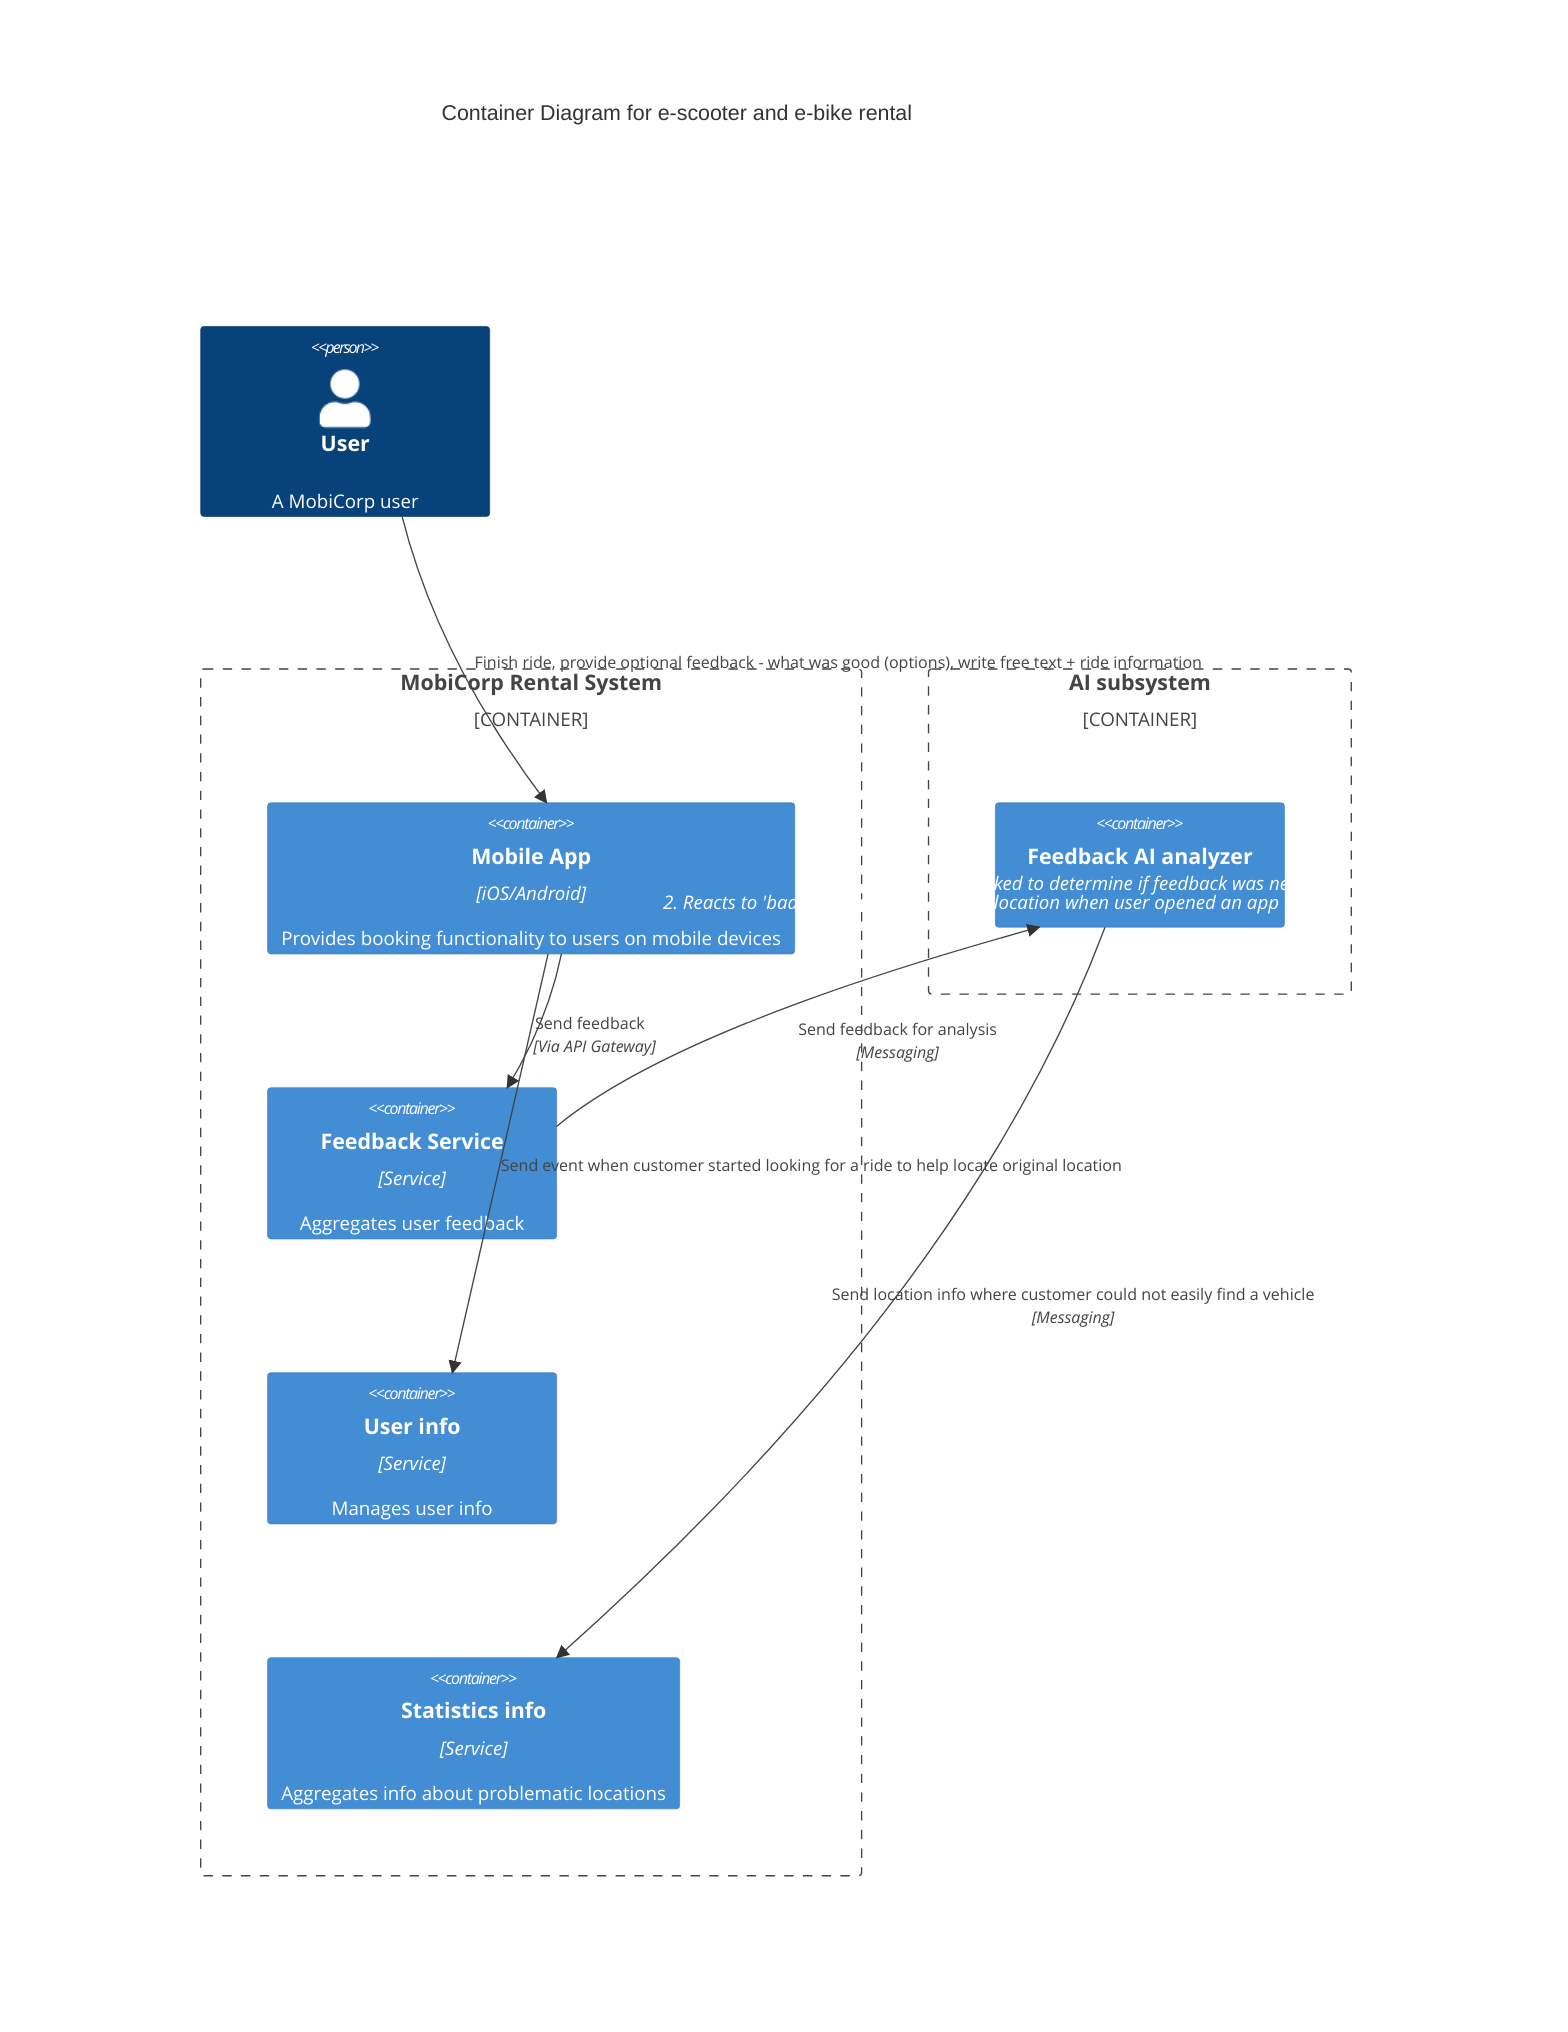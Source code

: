 C4Container
    title Container Diagram for e-scooter and e-bike rental
    Person(user, "User", "A MobiCorp user")

    Container_Boundary(c1, "MobiCorp Rental System") {
        Container(mobile, "Mobile App", "iOS/Android", "Provides booking functionality to users on mobile devices")
        Container(feedbackService, "Feedback Service", "Service", "Aggregates user feedback")
        Container(userService, "User info", "Service", "Manages user info")
        Container(statisticsService, "Statistics info", "Service", "Aggregates info about problematic locations")
    }

    Container_Boundary(c2, "AI subsystem") {
        Container(feedbackAnalyzer, "Feedback AI analyzer", "
        1. Tasked to determine if feedback was negative
        <br> 2. Reacts to 'bad location' option (sends location when user opened an app and ride start location to statics service)")
    }

    Rel(mobile, userService, "Send event when customer started looking for a ride to help locate original location")
    Rel(user, mobile, "Finish ride, provide optional feedback - what was good (options), write free text + ride information")
    Rel(mobile, feedbackService, "Send feedback", "Via API Gateway")
    Rel(feedbackService, feedbackAnalyzer, "Send feedback for analysis", "Messaging")
    Rel(feedbackAnalyzer, statisticsService, "Send location info where customer could not easily find a vehicle", "Messaging")